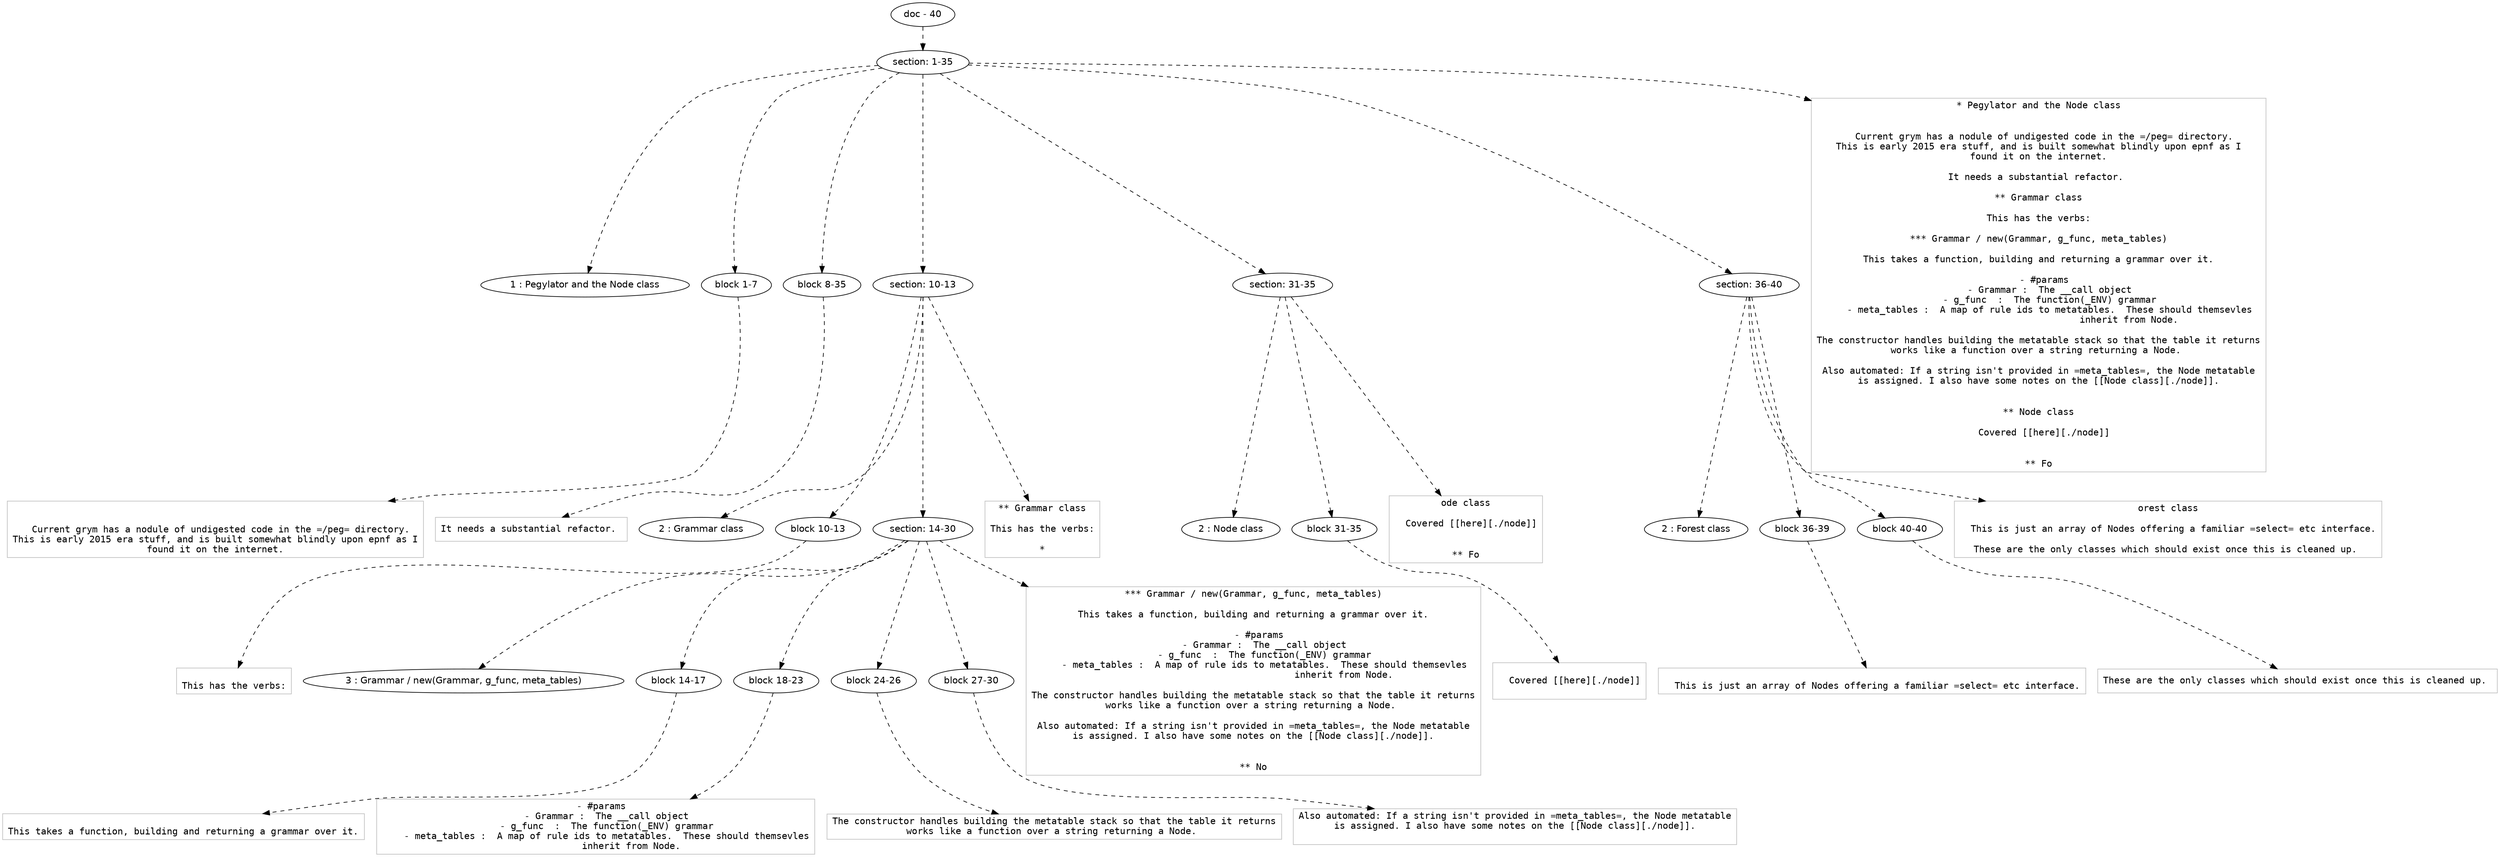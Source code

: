 digraph hierarchy {

node [fontname=Helvetica]
edge [style=dashed]

doc_0 [label="doc - 40"]


doc_0 -> { section_1}
{rank=same; section_1}

section_1 [label="section: 1-35"]


section_1 -> { header_2 block_3 block_4 section_5 section_6 section_7}
{rank=same; header_2 block_3 block_4 section_5 section_6 section_7}

header_2 [label="1 : Pegylator and the Node class"]

block_3 [label="block 1-7"]

block_4 [label="block 8-35"]

section_5 [label="section: 10-13"]

section_6 [label="section: 31-35"]

section_7 [label="section: 36-40"]


block_3 -> leaf_8
leaf_8  [color=Gray,shape=rectangle,fontname=Inconsolata,label="

  Current grym has a nodule of undigested code in the =/peg= directory.
This is early 2015 era stuff, and is built somewhat blindly upon epnf as I
found it on the internet.
"]
block_4 -> leaf_9
leaf_9  [color=Gray,shape=rectangle,fontname=Inconsolata,label="It needs a substantial refactor. 
"]
section_5 -> { header_10 block_11 section_12}
{rank=same; header_10 block_11 section_12}

header_10 [label="2 : Grammar class"]

block_11 [label="block 10-13"]

section_12 [label="section: 14-30"]


block_11 -> leaf_13
leaf_13  [color=Gray,shape=rectangle,fontname=Inconsolata,label="
This has the verbs:
"]
section_12 -> { header_14 block_15 block_16 block_17 block_18}
{rank=same; header_14 block_15 block_16 block_17 block_18}

header_14 [label="3 : Grammar / new(Grammar, g_func, meta_tables)"]

block_15 [label="block 14-17"]

block_16 [label="block 18-23"]

block_17 [label="block 24-26"]

block_18 [label="block 27-30"]


block_15 -> leaf_19
leaf_19  [color=Gray,shape=rectangle,fontname=Inconsolata,label="
This takes a function, building and returning a grammar over it.
"]
block_16 -> leaf_20
leaf_20  [color=Gray,shape=rectangle,fontname=Inconsolata,label="  - #params
    - Grammar :  The __call object
    - g_func  :  The function(_ENV) grammar
    - meta_tables :  A map of rule ids to metatables.  These should themsevles
             inherit from Node.
"]
block_17 -> leaf_21
leaf_21  [color=Gray,shape=rectangle,fontname=Inconsolata,label="The constructor handles building the metatable stack so that the table it returns
works like a function over a string returning a Node. 
"]
block_18 -> leaf_22
leaf_22  [color=Gray,shape=rectangle,fontname=Inconsolata,label="Also automated: If a string isn't provided in =meta_tables=, the Node metatable
is assigned. I also have some notes on the [[Node class][./node]].

"]
section_12 -> leaf_23
leaf_23  [color=Gray,shape=rectangle,fontname=Inconsolata,label="*** Grammar / new(Grammar, g_func, meta_tables)

This takes a function, building and returning a grammar over it.

  - #params
    - Grammar :  The __call object
    - g_func  :  The function(_ENV) grammar
    - meta_tables :  A map of rule ids to metatables.  These should themsevles
    				 inherit from Node.

The constructor handles building the metatable stack so that the table it returns
works like a function over a string returning a Node. 

Also automated: If a string isn't provided in =meta_tables=, the Node metatable
is assigned. I also have some notes on the [[Node class][./node]].


** No"]
section_5 -> leaf_24
leaf_24  [color=Gray,shape=rectangle,fontname=Inconsolata,label="** Grammar class

This has the verbs:

*"]
section_6 -> { header_25 block_26}
{rank=same; header_25 block_26}

header_25 [label="2 : Node class"]

block_26 [label="block 31-35"]


block_26 -> leaf_27
leaf_27  [color=Gray,shape=rectangle,fontname=Inconsolata,label="
  Covered [[here][./node]]

"]
section_6 -> leaf_28
leaf_28  [color=Gray,shape=rectangle,fontname=Inconsolata,label="ode class

  Covered [[here][./node]]


** Fo"]
section_7 -> { header_29 block_30 block_31}
{rank=same; header_29 block_30 block_31}

header_29 [label="2 : Forest class"]

block_30 [label="block 36-39"]

block_31 [label="block 40-40"]


block_30 -> leaf_32
leaf_32  [color=Gray,shape=rectangle,fontname=Inconsolata,label="
  This is just an array of Nodes offering a familiar =select= etc interface.
"]
block_31 -> leaf_33
leaf_33  [color=Gray,shape=rectangle,fontname=Inconsolata,label="These are the only classes which should exist once this is cleaned up. "]
section_7 -> leaf_34
leaf_34  [color=Gray,shape=rectangle,fontname=Inconsolata,label="orest class

  This is just an array of Nodes offering a familiar =select= etc interface.

These are the only classes which should exist once this is cleaned up. "]
section_1 -> leaf_35
leaf_35  [color=Gray,shape=rectangle,fontname=Inconsolata,label="* Pegylator and the Node class


  Current grym has a nodule of undigested code in the =/peg= directory.
This is early 2015 era stuff, and is built somewhat blindly upon epnf as I
found it on the internet.

It needs a substantial refactor. 

** Grammar class

This has the verbs:

*** Grammar / new(Grammar, g_func, meta_tables)

This takes a function, building and returning a grammar over it.

  - #params
    - Grammar :  The __call object
    - g_func  :  The function(_ENV) grammar
    - meta_tables :  A map of rule ids to metatables.  These should themsevles
    				 inherit from Node.

The constructor handles building the metatable stack so that the table it returns
works like a function over a string returning a Node. 

Also automated: If a string isn't provided in =meta_tables=, the Node metatable
is assigned. I also have some notes on the [[Node class][./node]].


** Node class

  Covered [[here][./node]]


** Fo"]

}
